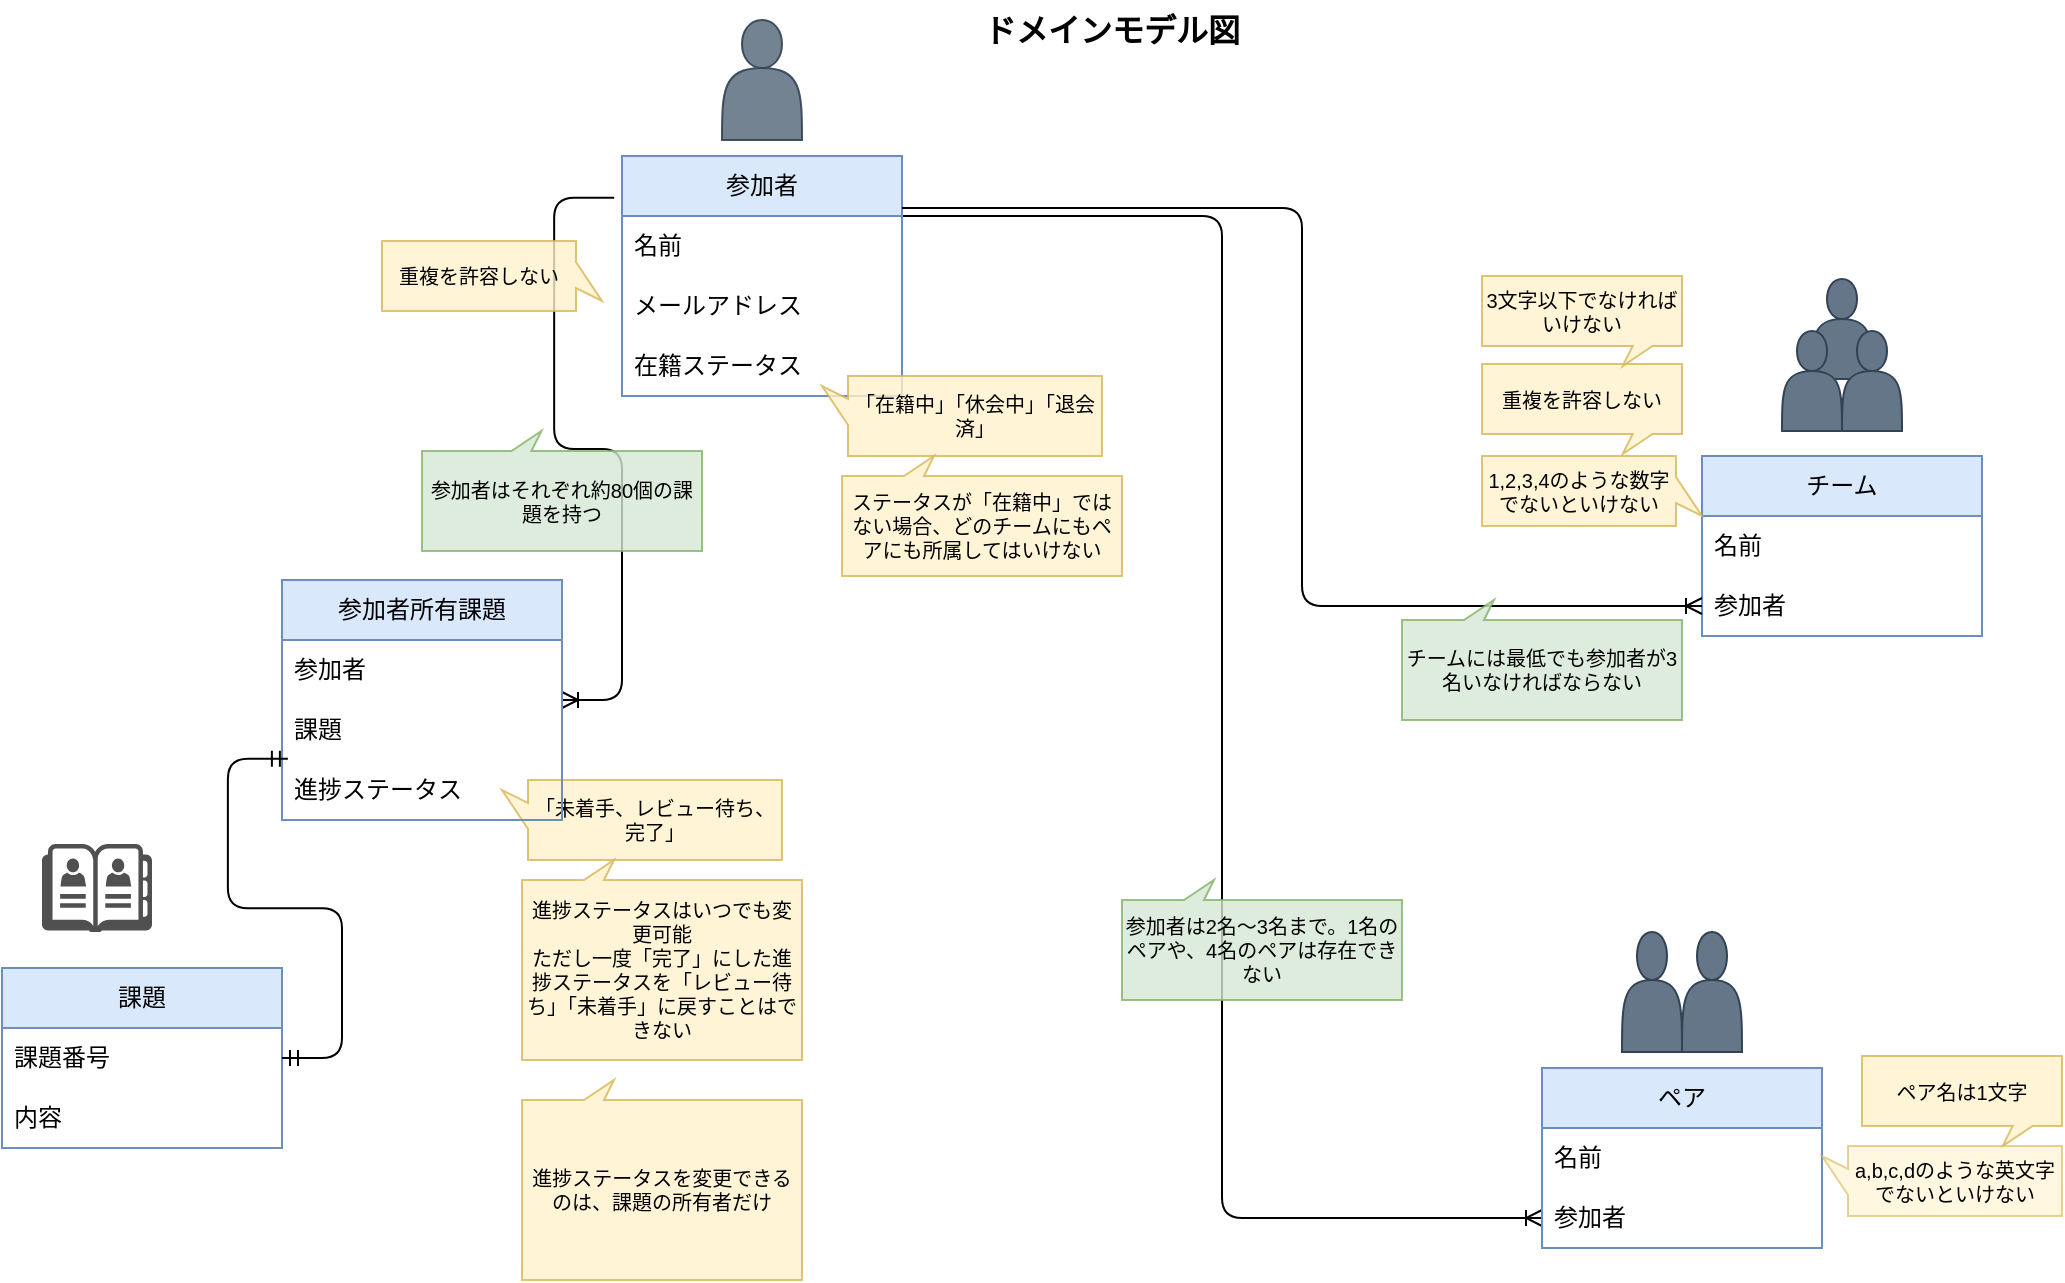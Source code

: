 <mxfile>
    <diagram id="9xovjR4-WUleG0vmvGRw" name="ページ1">
        <mxGraphModel dx="986" dy="731" grid="1" gridSize="10" guides="1" tooltips="1" connect="1" arrows="1" fold="1" page="1" pageScale="1" pageWidth="1169" pageHeight="827" math="0" shadow="0">
            <root>
                <mxCell id="0"/>
                <mxCell id="1" parent="0"/>
                <mxCell id="71" value="" style="edgeStyle=entityRelationEdgeStyle;fontSize=12;html=1;endArrow=ERoneToMany;fontColor=#000000;startArrow=none;exitX=-0.028;exitY=0.174;exitDx=0;exitDy=0;exitPerimeter=0;" parent="1" source="3" target="65" edge="1">
                    <mxGeometry width="100" height="100" relative="1" as="geometry">
                        <mxPoint x="340" y="330" as="sourcePoint"/>
                        <mxPoint x="650" y="801" as="targetPoint"/>
                    </mxGeometry>
                </mxCell>
                <mxCell id="54" value="" style="shape=actor;whiteSpace=wrap;html=1;labelBackgroundColor=default;fillStyle=auto;fontSize=10;fillColor=#647687;strokeColor=#314354;fontColor=#ffffff;" parent="1" vertex="1">
                    <mxGeometry x="935" y="179.5" width="30" height="50" as="geometry"/>
                </mxCell>
                <mxCell id="45" value="" style="edgeStyle=orthogonalEdgeStyle;fontSize=12;html=1;endArrow=ERoneToMany;fontColor=#000000;entryX=0;entryY=0.5;entryDx=0;entryDy=0;startArrow=none;exitX=1;exitY=0.25;exitDx=0;exitDy=0;" parent="1" source="3" target="41" edge="1">
                    <mxGeometry width="100" height="100" relative="1" as="geometry">
                        <mxPoint x="395" y="484" as="sourcePoint"/>
                        <mxPoint x="795" y="632.99" as="targetPoint"/>
                    </mxGeometry>
                </mxCell>
                <mxCell id="3" value="参加者" style="swimlane;fontStyle=0;childLayout=stackLayout;horizontal=1;startSize=30;horizontalStack=0;resizeParent=1;resizeParentMax=0;resizeLast=0;collapsible=1;marginBottom=0;whiteSpace=wrap;html=1;fillColor=#dae8fc;strokeColor=#6c8ebf;" parent="1" vertex="1">
                    <mxGeometry x="340" y="118" width="140" height="120" as="geometry"/>
                </mxCell>
                <mxCell id="4" value="名前" style="text;strokeColor=none;fillColor=none;align=left;verticalAlign=middle;spacingLeft=4;spacingRight=4;overflow=hidden;points=[[0,0.5],[1,0.5]];portConstraint=eastwest;rotatable=0;whiteSpace=wrap;html=1;" parent="3" vertex="1">
                    <mxGeometry y="30" width="140" height="30" as="geometry"/>
                </mxCell>
                <mxCell id="5" value="メールアドレス" style="text;strokeColor=none;fillColor=none;align=left;verticalAlign=middle;spacingLeft=4;spacingRight=4;overflow=hidden;points=[[0,0.5],[1,0.5]];portConstraint=eastwest;rotatable=0;whiteSpace=wrap;html=1;" parent="3" vertex="1">
                    <mxGeometry y="60" width="140" height="30" as="geometry"/>
                </mxCell>
                <mxCell id="6" value="在籍ステータス" style="text;strokeColor=none;fillColor=none;align=left;verticalAlign=middle;spacingLeft=4;spacingRight=4;overflow=hidden;points=[[0,0.5],[1,0.5]];portConstraint=eastwest;rotatable=0;whiteSpace=wrap;html=1;" parent="3" vertex="1">
                    <mxGeometry y="90" width="140" height="30" as="geometry"/>
                </mxCell>
                <mxCell id="7" value="「在籍中」「休会中」「退会済」" style="whiteSpace=wrap;html=1;shape=mxgraph.basic.rectCallout;dx=18;dy=13;boundedLbl=1;direction=south;fillColor=#fff2cc;strokeColor=#d6b656;fontSize=10;fillStyle=auto;fontColor=#000000;opacity=80;" parent="1" vertex="1">
                    <mxGeometry x="440" y="228" width="140" height="40" as="geometry"/>
                </mxCell>
                <mxCell id="9" value="重複を許容しない" style="whiteSpace=wrap;html=1;shape=mxgraph.basic.rectCallout;dx=18;dy=13;boundedLbl=1;direction=north;fillColor=#fff2cc;strokeColor=#d6b656;fontSize=10;fillStyle=auto;fontColor=#000000;opacity=80;" parent="1" vertex="1">
                    <mxGeometry x="220" y="160.5" width="110" height="35" as="geometry"/>
                </mxCell>
                <mxCell id="10" value="&lt;div style=&quot;font-size: 10px;&quot;&gt;ステータスが「在籍中」ではない場合、どのチームにもペアにも所属してはいけない&lt;/div&gt;" style="whiteSpace=wrap;html=1;shape=mxgraph.basic.rectCallout;dx=104;dy=10;boundedLbl=1;direction=west;fillColor=#fff2cc;strokeColor=#d6b656;fontSize=10;fillStyle=auto;opacity=80;" parent="1" vertex="1">
                    <mxGeometry x="450" y="268" width="140" height="60" as="geometry"/>
                </mxCell>
                <mxCell id="11" value="チーム" style="swimlane;fontStyle=0;childLayout=stackLayout;horizontal=1;startSize=30;horizontalStack=0;resizeParent=1;resizeParentMax=0;resizeLast=0;collapsible=1;marginBottom=0;whiteSpace=wrap;html=1;fillColor=#dae8fc;strokeColor=#6c8ebf;" parent="1" vertex="1">
                    <mxGeometry x="880" y="268" width="140" height="90" as="geometry"/>
                </mxCell>
                <mxCell id="12" value="名前" style="text;strokeColor=none;fillColor=none;align=left;verticalAlign=middle;spacingLeft=4;spacingRight=4;overflow=hidden;points=[[0,0.5],[1,0.5]];portConstraint=eastwest;rotatable=0;whiteSpace=wrap;html=1;" parent="11" vertex="1">
                    <mxGeometry y="30" width="140" height="30" as="geometry"/>
                </mxCell>
                <mxCell id="13" value="参加者" style="text;strokeColor=none;fillColor=none;align=left;verticalAlign=middle;spacingLeft=4;spacingRight=4;overflow=hidden;points=[[0,0.5],[1,0.5]];portConstraint=eastwest;rotatable=0;whiteSpace=wrap;html=1;" parent="11" vertex="1">
                    <mxGeometry y="60" width="140" height="30" as="geometry"/>
                </mxCell>
                <mxCell id="16" value="重複を許容しない" style="whiteSpace=wrap;html=1;shape=mxgraph.basic.rectCallout;dx=80.33;dy=10;boundedLbl=1;direction=east;fillColor=#fff2cc;strokeColor=#d6b656;fontSize=10;fillStyle=auto;fontColor=#000000;opacity=80;" parent="1" vertex="1">
                    <mxGeometry x="770" y="222" width="100" height="45" as="geometry"/>
                </mxCell>
                <mxCell id="18" value="1,2,3,4のような数字でないといけない" style="whiteSpace=wrap;html=1;shape=mxgraph.basic.rectCallout;dx=18;dy=13;boundedLbl=1;direction=north;fillColor=#fff2cc;strokeColor=#d6b656;fontSize=10;fillStyle=auto;fontColor=#000000;opacity=80;" parent="1" vertex="1">
                    <mxGeometry x="770" y="268" width="110" height="35" as="geometry"/>
                </mxCell>
                <mxCell id="19" value="3文字以下でなければいけない" style="whiteSpace=wrap;html=1;shape=mxgraph.basic.rectCallout;dx=80.33;dy=10;boundedLbl=1;direction=east;fillColor=#fff2cc;strokeColor=#d6b656;fontSize=10;fillStyle=auto;fontColor=#000000;opacity=80;" parent="1" vertex="1">
                    <mxGeometry x="770" y="178" width="100" height="45" as="geometry"/>
                </mxCell>
                <mxCell id="20" value="" style="edgeStyle=orthogonalEdgeStyle;fontSize=12;html=1;endArrow=ERoneToMany;fontColor=#000000;entryX=0;entryY=0.5;entryDx=0;entryDy=0;startArrow=none;exitX=1;exitY=-0.133;exitDx=0;exitDy=0;exitPerimeter=0;" parent="1" source="4" target="13" edge="1">
                    <mxGeometry width="100" height="100" relative="1" as="geometry">
                        <mxPoint x="620" y="434" as="sourcePoint"/>
                        <mxPoint x="720" y="334" as="targetPoint"/>
                    </mxGeometry>
                </mxCell>
                <mxCell id="21" value="&lt;div style=&quot;font-size: 10px;&quot;&gt;チームには最低でも参加者が3名いなければならない&lt;/div&gt;" style="whiteSpace=wrap;html=1;shape=mxgraph.basic.rectCallout;dx=104;dy=10;boundedLbl=1;direction=west;fillColor=#d5e8d4;strokeColor=#82b366;fontSize=10;fillStyle=auto;connectable=1;allowArrows=1;opacity=80;" parent="1" vertex="1">
                    <mxGeometry x="730" y="340" width="140" height="60" as="geometry"/>
                </mxCell>
                <mxCell id="39" value="ペア" style="swimlane;fontStyle=0;childLayout=stackLayout;horizontal=1;startSize=30;horizontalStack=0;resizeParent=1;resizeParentMax=0;resizeLast=0;collapsible=1;marginBottom=0;whiteSpace=wrap;html=1;fillColor=#dae8fc;strokeColor=#6c8ebf;" parent="1" vertex="1">
                    <mxGeometry x="800" y="574" width="140" height="90" as="geometry"/>
                </mxCell>
                <mxCell id="40" value="名前" style="text;strokeColor=none;fillColor=none;align=left;verticalAlign=middle;spacingLeft=4;spacingRight=4;overflow=hidden;points=[[0,0.5],[1,0.5]];portConstraint=eastwest;rotatable=0;whiteSpace=wrap;html=1;" parent="39" vertex="1">
                    <mxGeometry y="30" width="140" height="30" as="geometry"/>
                </mxCell>
                <mxCell id="41" value="参加者" style="text;strokeColor=none;fillColor=none;align=left;verticalAlign=middle;spacingLeft=4;spacingRight=4;overflow=hidden;points=[[0,0.5],[1,0.5]];portConstraint=eastwest;rotatable=0;whiteSpace=wrap;html=1;" parent="39" vertex="1">
                    <mxGeometry y="60" width="140" height="30" as="geometry"/>
                </mxCell>
                <mxCell id="42" value="ペア名は1文字" style="whiteSpace=wrap;html=1;shape=mxgraph.basic.rectCallout;dx=80.33;dy=10;boundedLbl=1;direction=east;fillColor=#fff2cc;strokeColor=#d6b656;fontSize=10;fillStyle=auto;fontColor=#000000;opacity=80;" parent="1" vertex="1">
                    <mxGeometry x="960" y="568" width="100" height="45" as="geometry"/>
                </mxCell>
                <mxCell id="43" value="a,b,c,dのような英文字でないといけない" style="whiteSpace=wrap;html=1;shape=mxgraph.basic.rectCallout;dx=18;dy=13;boundedLbl=1;direction=south;fillColor=#fff2cc;strokeColor=#d6b656;fontSize=10;fillStyle=auto;fontColor=#000000;opacity=60;" parent="1" vertex="1">
                    <mxGeometry x="940" y="613" width="120" height="35" as="geometry"/>
                </mxCell>
                <mxCell id="46" value="&lt;div style=&quot;font-size: 10px;&quot;&gt;参加者は2名〜3名まで。1名のペアや、4名のペアは存在できない&lt;/div&gt;" style="whiteSpace=wrap;html=1;shape=mxgraph.basic.rectCallout;dx=104;dy=10;boundedLbl=1;direction=west;fillColor=#d5e8d4;strokeColor=#82b366;fontSize=10;fillStyle=auto;connectable=1;allowArrows=1;opacity=80;" parent="1" vertex="1">
                    <mxGeometry x="590" y="480" width="140" height="60" as="geometry"/>
                </mxCell>
                <mxCell id="48" value="" style="shape=actor;whiteSpace=wrap;html=1;labelBackgroundColor=default;fillStyle=auto;fontSize=10;fillColor=#647687;strokeColor=#314354;opacity=90;fontColor=#ffffff;" parent="1" vertex="1">
                    <mxGeometry x="390" y="50" width="40" height="60" as="geometry"/>
                </mxCell>
                <mxCell id="49" value="" style="shape=actor;whiteSpace=wrap;html=1;labelBackgroundColor=default;fillStyle=auto;fontSize=10;fillColor=#647687;strokeColor=#314354;fontColor=#ffffff;" parent="1" vertex="1">
                    <mxGeometry x="840" y="506" width="30" height="60" as="geometry"/>
                </mxCell>
                <mxCell id="51" value="" style="shape=actor;whiteSpace=wrap;html=1;labelBackgroundColor=default;fillStyle=auto;fontSize=10;fillColor=#647687;strokeColor=#314354;fontColor=#ffffff;" parent="1" vertex="1">
                    <mxGeometry x="870" y="506" width="30" height="60" as="geometry"/>
                </mxCell>
                <mxCell id="52" value="" style="shape=actor;whiteSpace=wrap;html=1;labelBackgroundColor=default;fillStyle=auto;fontSize=10;fillColor=#647687;strokeColor=#314354;fontColor=#ffffff;" parent="1" vertex="1">
                    <mxGeometry x="920" y="205.5" width="30" height="50" as="geometry"/>
                </mxCell>
                <mxCell id="53" value="" style="shape=actor;whiteSpace=wrap;html=1;labelBackgroundColor=default;fillStyle=auto;fontSize=10;fillColor=#647687;strokeColor=#314354;fontColor=#ffffff;" parent="1" vertex="1">
                    <mxGeometry x="950" y="205.5" width="30" height="50" as="geometry"/>
                </mxCell>
                <mxCell id="55" value="ドメインモデル図" style="text;html=1;strokeColor=none;fillColor=none;align=center;verticalAlign=middle;whiteSpace=wrap;rounded=0;labelBackgroundColor=default;fillStyle=auto;fontSize=16;fontColor=#000000;opacity=40;fontStyle=1" parent="1" vertex="1">
                    <mxGeometry x="500" y="40" width="170" height="30" as="geometry"/>
                </mxCell>
                <mxCell id="56" value="課題" style="swimlane;fontStyle=0;childLayout=stackLayout;horizontal=1;startSize=30;horizontalStack=0;resizeParent=1;resizeParentMax=0;resizeLast=0;collapsible=1;marginBottom=0;whiteSpace=wrap;html=1;fillColor=#dae8fc;strokeColor=#6c8ebf;" parent="1" vertex="1">
                    <mxGeometry x="30" y="524" width="140" height="90" as="geometry"/>
                </mxCell>
                <mxCell id="57" value="課題番号" style="text;strokeColor=none;fillColor=none;align=left;verticalAlign=middle;spacingLeft=4;spacingRight=4;overflow=hidden;points=[[0,0.5],[1,0.5]];portConstraint=eastwest;rotatable=0;whiteSpace=wrap;html=1;" parent="56" vertex="1">
                    <mxGeometry y="30" width="140" height="30" as="geometry"/>
                </mxCell>
                <mxCell id="69" value="内容" style="text;strokeColor=none;fillColor=none;align=left;verticalAlign=middle;spacingLeft=4;spacingRight=4;overflow=hidden;points=[[0,0.5],[1,0.5]];portConstraint=eastwest;rotatable=0;whiteSpace=wrap;html=1;" parent="56" vertex="1">
                    <mxGeometry y="60" width="140" height="30" as="geometry"/>
                </mxCell>
                <mxCell id="61" value="「未着手、レビュー待ち、完了」" style="whiteSpace=wrap;html=1;shape=mxgraph.basic.rectCallout;dx=18;dy=13;boundedLbl=1;direction=south;fillColor=#fff2cc;strokeColor=#d6b656;fontSize=10;fillStyle=auto;fontColor=#000000;opacity=80;" parent="1" vertex="1">
                    <mxGeometry x="280" y="430" width="140" height="40" as="geometry"/>
                </mxCell>
                <mxCell id="62" value="&lt;div style=&quot;font-size: 10px;&quot;&gt;&lt;div&gt;進捗ステータスはいつでも変更可能&lt;/div&gt;&lt;div&gt;ただし一度「完了」にした進捗ステータスを「レビュー待ち」「未着手」に戻すことはできない&lt;/div&gt;&lt;/div&gt;" style="whiteSpace=wrap;html=1;shape=mxgraph.basic.rectCallout;dx=104;dy=10;boundedLbl=1;direction=west;fillColor=#fff2cc;strokeColor=#d6b656;fontSize=10;fillStyle=auto;opacity=80;" parent="1" vertex="1">
                    <mxGeometry x="290" y="470" width="140" height="100" as="geometry"/>
                </mxCell>
                <mxCell id="63" value="&lt;div style=&quot;&quot;&gt;進捗ステータスを変更できるのは、課題の所有者だけ&lt;br&gt;&lt;/div&gt;" style="whiteSpace=wrap;html=1;shape=mxgraph.basic.rectCallout;dx=104;dy=10;boundedLbl=1;direction=west;fillColor=#fff2cc;strokeColor=#d6b656;fontSize=10;fillStyle=auto;opacity=80;" parent="1" vertex="1">
                    <mxGeometry x="290" y="580" width="140" height="100" as="geometry"/>
                </mxCell>
                <mxCell id="65" value="参加者所有課題" style="swimlane;fontStyle=0;childLayout=stackLayout;horizontal=1;startSize=30;horizontalStack=0;resizeParent=1;resizeParentMax=0;resizeLast=0;collapsible=1;marginBottom=0;whiteSpace=wrap;html=1;fillColor=#dae8fc;strokeColor=#6c8ebf;" parent="1" vertex="1">
                    <mxGeometry x="170" y="330" width="140" height="120" as="geometry"/>
                </mxCell>
                <mxCell id="66" value="参加者" style="text;strokeColor=none;fillColor=none;align=left;verticalAlign=middle;spacingLeft=4;spacingRight=4;overflow=hidden;points=[[0,0.5],[1,0.5]];portConstraint=eastwest;rotatable=0;whiteSpace=wrap;html=1;" parent="65" vertex="1">
                    <mxGeometry y="30" width="140" height="30" as="geometry"/>
                </mxCell>
                <mxCell id="67" value="課題" style="text;strokeColor=none;fillColor=none;align=left;verticalAlign=middle;spacingLeft=4;spacingRight=4;overflow=hidden;points=[[0,0.5],[1,0.5]];portConstraint=eastwest;rotatable=0;whiteSpace=wrap;html=1;" parent="65" vertex="1">
                    <mxGeometry y="60" width="140" height="30" as="geometry"/>
                </mxCell>
                <mxCell id="68" value="進捗ステータス" style="text;strokeColor=none;fillColor=none;align=left;verticalAlign=middle;spacingLeft=4;spacingRight=4;overflow=hidden;points=[[0,0.5],[1,0.5]];portConstraint=eastwest;rotatable=0;whiteSpace=wrap;html=1;" parent="65" vertex="1">
                    <mxGeometry y="90" width="140" height="30" as="geometry"/>
                </mxCell>
                <mxCell id="70" value="" style="sketch=0;pointerEvents=1;shadow=0;dashed=0;html=1;strokeColor=none;fillColor=#505050;labelPosition=center;verticalLabelPosition=bottom;verticalAlign=top;outlineConnect=0;align=center;shape=mxgraph.office.concepts.address_book;" parent="1" vertex="1">
                    <mxGeometry x="50" y="462" width="55" height="44" as="geometry"/>
                </mxCell>
                <mxCell id="73" value="&lt;div style=&quot;font-size: 10px;&quot;&gt;参加者はそれぞれ約80個の課題を持つ&lt;/div&gt;" style="whiteSpace=wrap;html=1;shape=mxgraph.basic.rectCallout;dx=90.26;dy=10;boundedLbl=1;direction=west;fillColor=#d5e8d4;strokeColor=#82b366;fontSize=10;fillStyle=auto;connectable=1;allowArrows=1;opacity=80;" parent="1" vertex="1">
                    <mxGeometry x="240" y="255.5" width="140" height="60" as="geometry"/>
                </mxCell>
                <mxCell id="74" value="" style="edgeStyle=entityRelationEdgeStyle;fontSize=12;html=1;endArrow=ERmandOne;startArrow=ERmandOne;exitX=1;exitY=0.5;exitDx=0;exitDy=0;entryX=0.021;entryY=-0.021;entryDx=0;entryDy=0;entryPerimeter=0;" parent="1" source="57" target="68" edge="1">
                    <mxGeometry width="100" height="100" relative="1" as="geometry">
                        <mxPoint x="360" y="610" as="sourcePoint"/>
                        <mxPoint x="160" y="400" as="targetPoint"/>
                    </mxGeometry>
                </mxCell>
            </root>
        </mxGraphModel>
    </diagram>
</mxfile>
